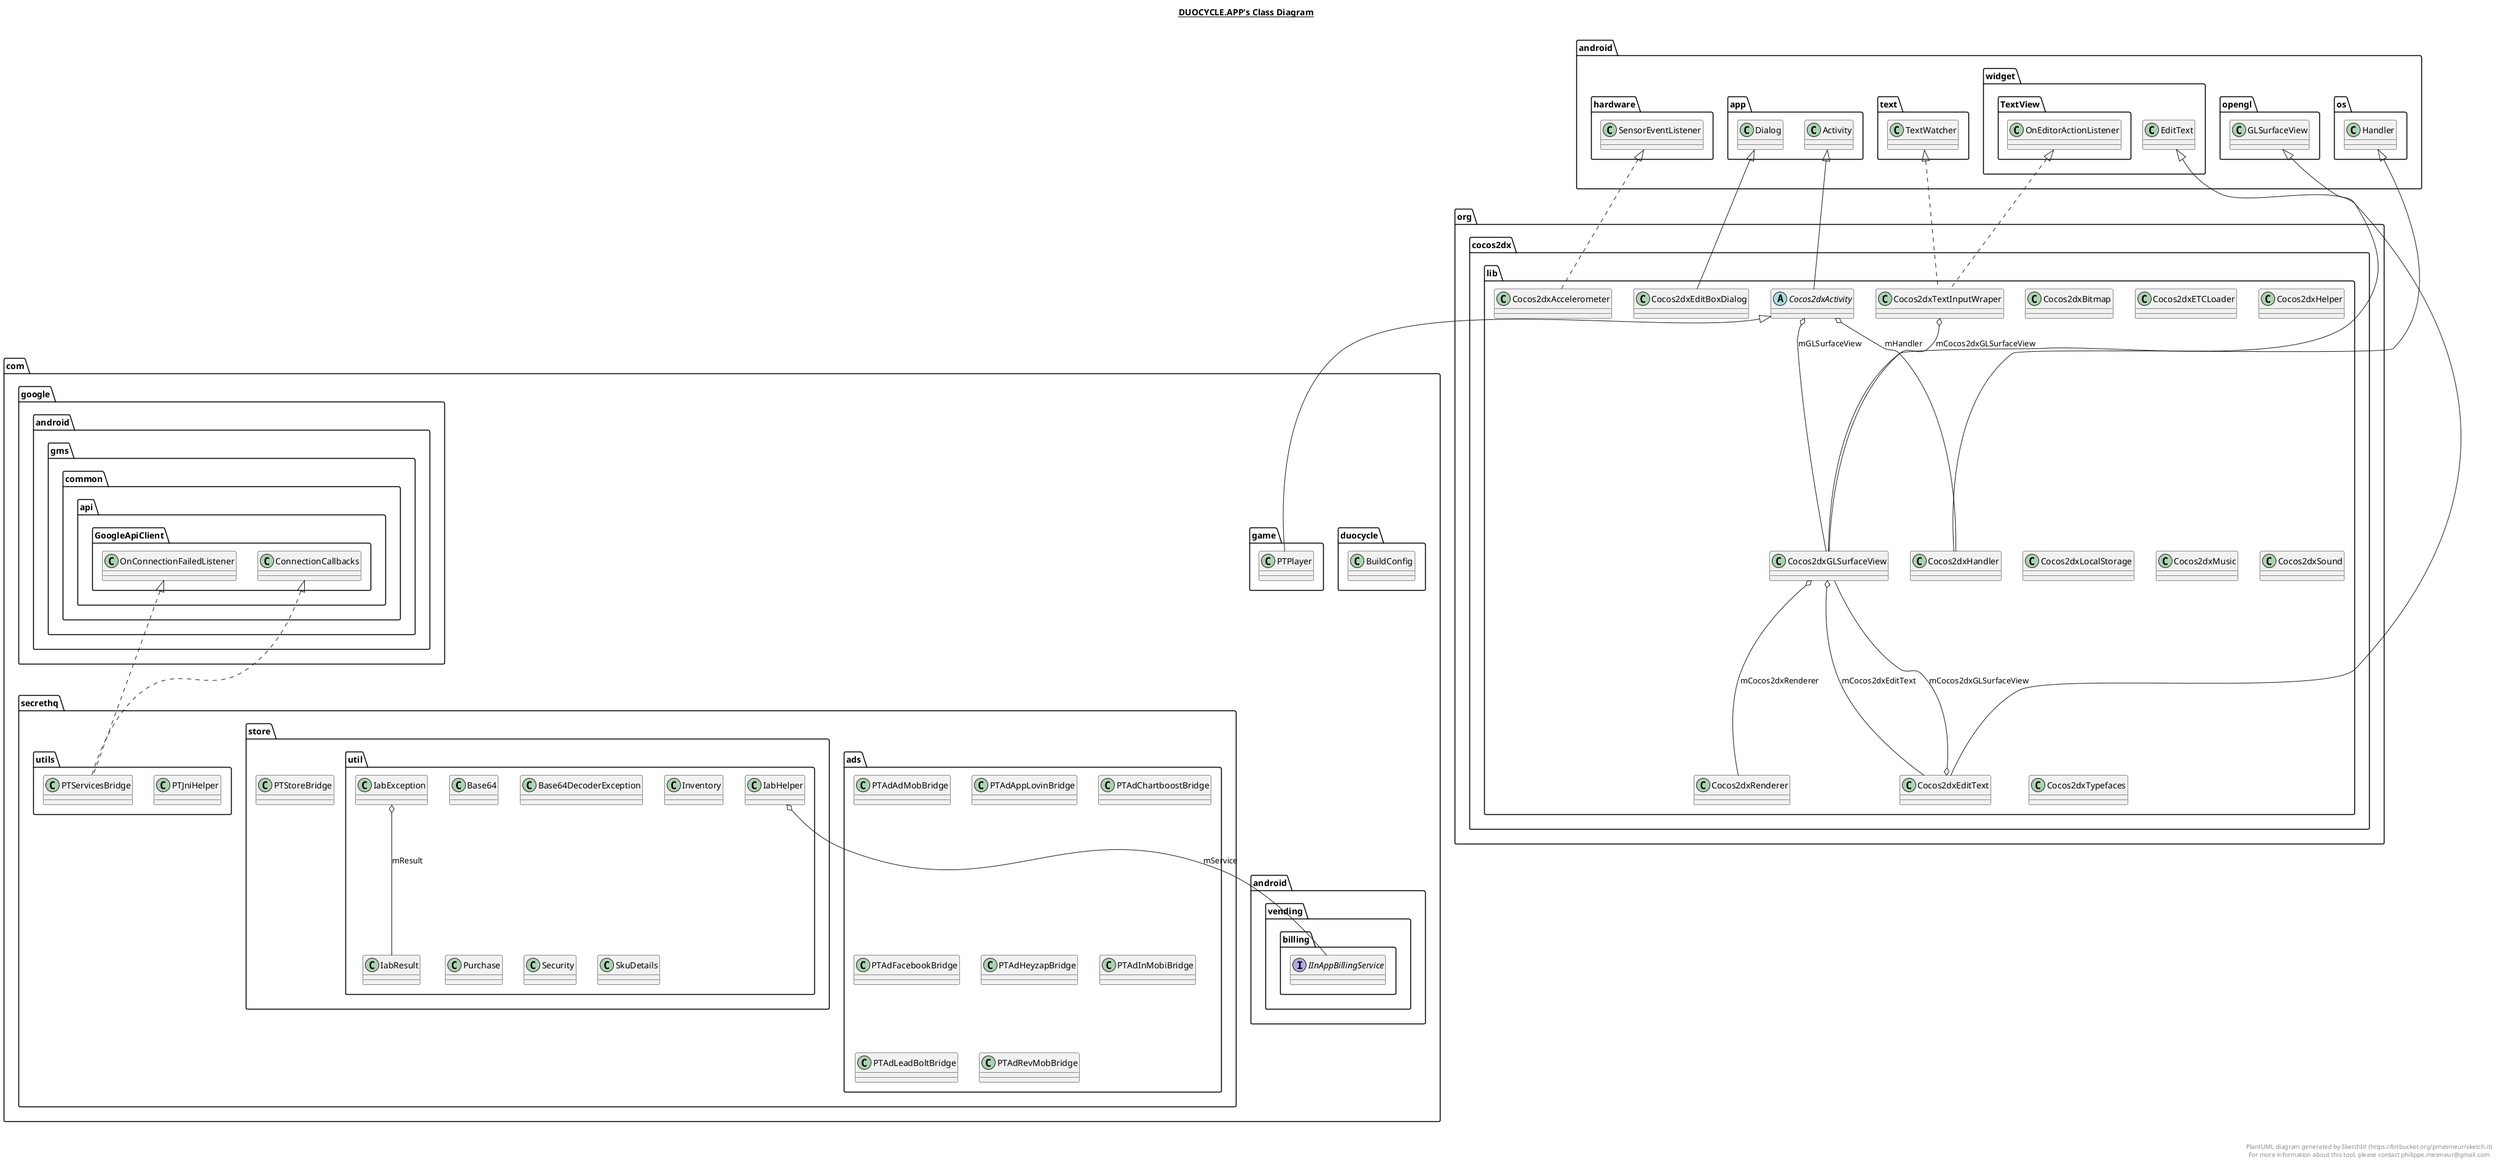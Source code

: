 @startuml

title __DUOCYCLE.APP's Class Diagram__\n

  namespace com.android.vending.billing {
    interface com.android.vending.billing.IInAppBillingService {
    }
  }
  

  namespace com.duocycle {
    class com.duocycle.BuildConfig {
    }
  }
  

  namespace com.game {
    class com.game.PTPlayer {
    }
  }
  

  namespace com.secrethq.ads {
    class com.secrethq.ads.PTAdAdMobBridge {
    }
  }
  

  namespace com.secrethq.ads {
    class com.secrethq.ads.PTAdAppLovinBridge {
    }
  }
  

  namespace com.secrethq.ads {
    class com.secrethq.ads.PTAdChartboostBridge {
    }
  }
  

  namespace com.secrethq.ads {
    class com.secrethq.ads.PTAdFacebookBridge {
    }
  }
  

  namespace com.secrethq.ads {
    class com.secrethq.ads.PTAdHeyzapBridge {
    }
  }
  

  namespace com.secrethq.ads {
    class com.secrethq.ads.PTAdInMobiBridge {
    }
  }
  

  namespace com.secrethq.ads {
    class com.secrethq.ads.PTAdLeadBoltBridge {
    }
  }
  

  namespace com.secrethq.ads {
    class com.secrethq.ads.PTAdRevMobBridge {
    }
  }
  

  namespace com.secrethq.store {
    class com.secrethq.store.PTStoreBridge {
    }
  }
  

  namespace com.secrethq.store {
    namespace util {
      class com.secrethq.store.util.Base64 {
      }
    }
  }
  

  namespace com.secrethq.store {
    namespace util {
      class com.secrethq.store.util.Base64DecoderException {
      }
    }
  }
  

  namespace com.secrethq.store {
    namespace util {
      class com.secrethq.store.util.IabException {
      }
    }
  }
  

  namespace com.secrethq.store {
    namespace util {
      class com.secrethq.store.util.IabHelper {
      }
    }
  }
  

  namespace com.secrethq.store {
    namespace util {
      class com.secrethq.store.util.IabResult {
      }
    }
  }
  

  namespace com.secrethq.store {
    namespace util {
      class com.secrethq.store.util.Inventory {
      }
    }
  }
  

  namespace com.secrethq.store {
    namespace util {
      class com.secrethq.store.util.Purchase {
      }
    }
  }
  

  namespace com.secrethq.store {
    namespace util {
      class com.secrethq.store.util.Security {
      }
    }
  }
  

  namespace com.secrethq.store {
    namespace util {
      class com.secrethq.store.util.SkuDetails {
      }
    }
  }
  

  namespace com.secrethq.utils {
    class com.secrethq.utils.PTJniHelper {
    }
  }
  

  namespace com.secrethq.utils {
    class com.secrethq.utils.PTServicesBridge {
    }
  }
  

  namespace org.cocos2dx.lib {
    class org.cocos2dx.lib.Cocos2dxAccelerometer {
    }
  }
  

  namespace org.cocos2dx.lib {
    abstract class org.cocos2dx.lib.Cocos2dxActivity {
    }
  }
  

  namespace org.cocos2dx.lib {
    class org.cocos2dx.lib.Cocos2dxBitmap {
    }
  }
  

  namespace org.cocos2dx.lib {
    class org.cocos2dx.lib.Cocos2dxETCLoader {
    }
  }
  

  namespace org.cocos2dx.lib {
    class org.cocos2dx.lib.Cocos2dxEditBoxDialog {
    }
  }
  

  namespace org.cocos2dx.lib {
    class org.cocos2dx.lib.Cocos2dxEditText {
    }
  }
  

  namespace org.cocos2dx.lib {
    class org.cocos2dx.lib.Cocos2dxGLSurfaceView {
    }
  }
  

  namespace org.cocos2dx.lib {
    class org.cocos2dx.lib.Cocos2dxHandler {
    }
  }
  

  namespace org.cocos2dx.lib {
    class org.cocos2dx.lib.Cocos2dxHelper {
    }
  }
  

  namespace org.cocos2dx.lib {
    class org.cocos2dx.lib.Cocos2dxLocalStorage {
    }
  }
  

  namespace org.cocos2dx.lib {
    class org.cocos2dx.lib.Cocos2dxMusic {
    }
  }
  

  namespace org.cocos2dx.lib {
    class org.cocos2dx.lib.Cocos2dxRenderer {
    }
  }
  

  namespace org.cocos2dx.lib {
    class org.cocos2dx.lib.Cocos2dxSound {
    }
  }
  

  namespace org.cocos2dx.lib {
    class org.cocos2dx.lib.Cocos2dxTextInputWraper {
    }
  }
  

  namespace org.cocos2dx.lib {
    class org.cocos2dx.lib.Cocos2dxTypefaces {
    }
  }
  

  com.game.PTPlayer -up-|> org.cocos2dx.lib.Cocos2dxActivity
  com.secrethq.store.util.IabException o-- com.secrethq.store.util.IabResult : mResult
  com.secrethq.store.util.IabHelper o-- com.secrethq.store.util.IabHelper.OnIabPurchaseFinishedListener : mPurchaseListener
  com.secrethq.store.util.IabHelper o-- com.android.vending.billing.IInAppBillingService : mService
  com.secrethq.utils.PTServicesBridge .up.|> com.google.android.gms.common.api.GoogleApiClient.ConnectionCallbacks
  com.secrethq.utils.PTServicesBridge .up.|> com.google.android.gms.common.api.GoogleApiClient.OnConnectionFailedListener
  org.cocos2dx.lib.Cocos2dxAccelerometer .up.|> android.hardware.SensorEventListener
  org.cocos2dx.lib.Cocos2dxActivity .up.|> org.cocos2dx.lib.Cocos2dxHelper.Cocos2dxHelperListener
  org.cocos2dx.lib.Cocos2dxActivity -up-|> android.app.Activity
  org.cocos2dx.lib.Cocos2dxActivity o-- org.cocos2dx.lib.Cocos2dxGLSurfaceView : mGLSurfaceView
  org.cocos2dx.lib.Cocos2dxActivity o-- org.cocos2dx.lib.Cocos2dxHandler : mHandler
  org.cocos2dx.lib.Cocos2dxEditBoxDialog -up-|> android.app.Dialog
  org.cocos2dx.lib.Cocos2dxEditText -up-|> android.widget.EditText
  org.cocos2dx.lib.Cocos2dxEditText o-- org.cocos2dx.lib.Cocos2dxGLSurfaceView : mCocos2dxGLSurfaceView
  org.cocos2dx.lib.Cocos2dxGLSurfaceView -up-|> android.opengl.GLSurfaceView
  org.cocos2dx.lib.Cocos2dxGLSurfaceView o-- org.cocos2dx.lib.Cocos2dxEditText : mCocos2dxEditText
  org.cocos2dx.lib.Cocos2dxGLSurfaceView o-- org.cocos2dx.lib.Cocos2dxRenderer : mCocos2dxRenderer
  org.cocos2dx.lib.Cocos2dxHandler -up-|> android.os.Handler
  org.cocos2dx.lib.Cocos2dxRenderer .up.|> android.opengl.GLSurfaceView.Renderer
  org.cocos2dx.lib.Cocos2dxTextInputWraper .up.|> android.text.TextWatcher
  org.cocos2dx.lib.Cocos2dxTextInputWraper .up.|> android.widget.TextView.OnEditorActionListener
  org.cocos2dx.lib.Cocos2dxTextInputWraper o-- org.cocos2dx.lib.Cocos2dxGLSurfaceView : mCocos2dxGLSurfaceView


right footer


PlantUML diagram generated by SketchIt! (https://bitbucket.org/pmesmeur/sketch.it)
For more information about this tool, please contact philippe.mesmeur@gmail.com
endfooter

@enduml
